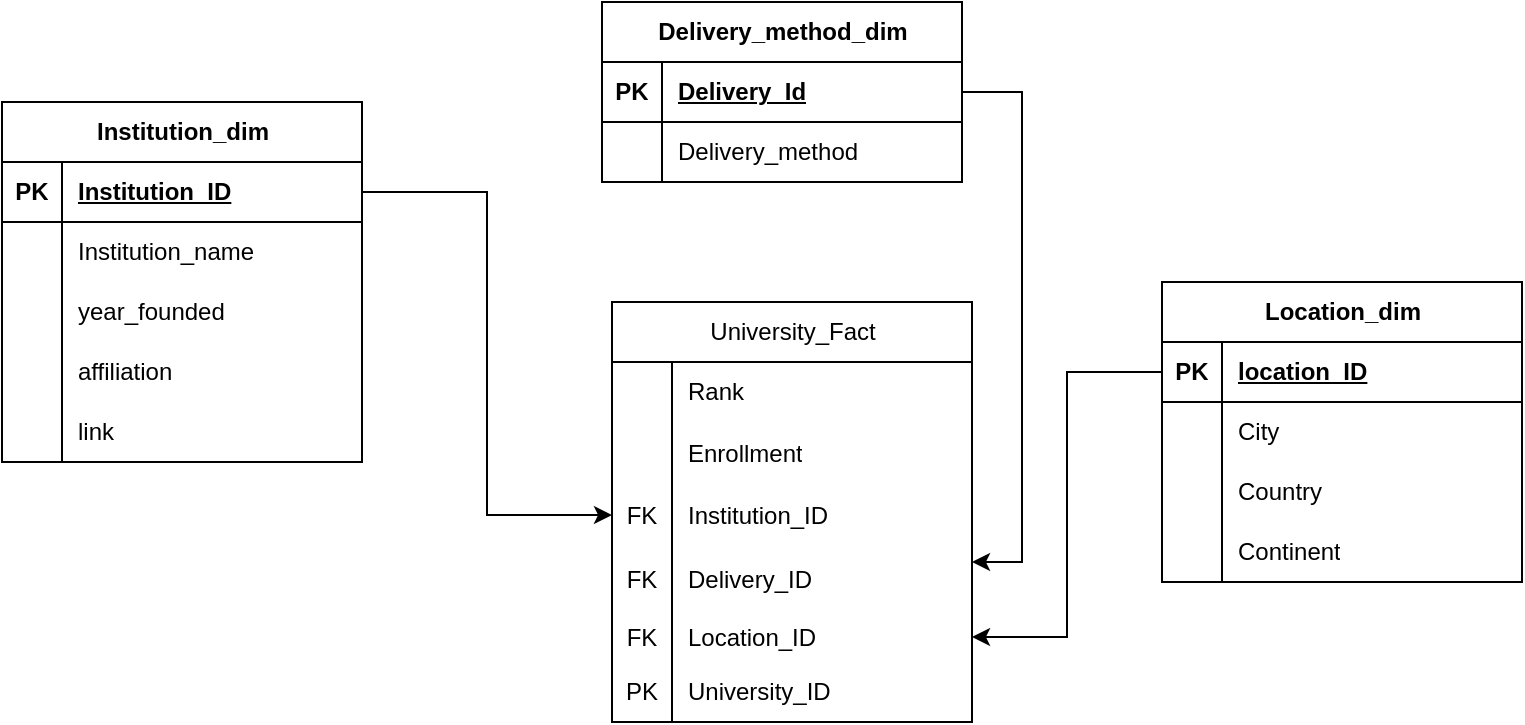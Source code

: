 <mxfile version="26.2.10">
  <diagram name="Page-1" id="CsTiFOvrvusl8Yrcn-xH">
    <mxGraphModel dx="788" dy="451" grid="1" gridSize="10" guides="1" tooltips="1" connect="1" arrows="1" fold="1" page="1" pageScale="1" pageWidth="850" pageHeight="1100" math="0" shadow="0">
      <root>
        <mxCell id="0" />
        <mxCell id="1" parent="0" />
        <mxCell id="fNcBESM8oVG93mw5LtQE-1" value="Institution_dim" style="shape=table;startSize=30;container=1;collapsible=1;childLayout=tableLayout;fixedRows=1;rowLines=0;fontStyle=1;align=center;resizeLast=1;html=1;" parent="1" vertex="1">
          <mxGeometry x="30" y="100" width="180" height="180" as="geometry" />
        </mxCell>
        <mxCell id="fNcBESM8oVG93mw5LtQE-2" value="" style="shape=tableRow;horizontal=0;startSize=0;swimlaneHead=0;swimlaneBody=0;fillColor=none;collapsible=0;dropTarget=0;points=[[0,0.5],[1,0.5]];portConstraint=eastwest;top=0;left=0;right=0;bottom=1;" parent="fNcBESM8oVG93mw5LtQE-1" vertex="1">
          <mxGeometry y="30" width="180" height="30" as="geometry" />
        </mxCell>
        <mxCell id="fNcBESM8oVG93mw5LtQE-3" value="PK" style="shape=partialRectangle;connectable=0;fillColor=none;top=0;left=0;bottom=0;right=0;fontStyle=1;overflow=hidden;whiteSpace=wrap;html=1;" parent="fNcBESM8oVG93mw5LtQE-2" vertex="1">
          <mxGeometry width="30" height="30" as="geometry">
            <mxRectangle width="30" height="30" as="alternateBounds" />
          </mxGeometry>
        </mxCell>
        <mxCell id="fNcBESM8oVG93mw5LtQE-4" value="Institution_ID" style="shape=partialRectangle;connectable=0;fillColor=none;top=0;left=0;bottom=0;right=0;align=left;spacingLeft=6;fontStyle=5;overflow=hidden;whiteSpace=wrap;html=1;" parent="fNcBESM8oVG93mw5LtQE-2" vertex="1">
          <mxGeometry x="30" width="150" height="30" as="geometry">
            <mxRectangle width="150" height="30" as="alternateBounds" />
          </mxGeometry>
        </mxCell>
        <mxCell id="fNcBESM8oVG93mw5LtQE-5" value="" style="shape=tableRow;horizontal=0;startSize=0;swimlaneHead=0;swimlaneBody=0;fillColor=none;collapsible=0;dropTarget=0;points=[[0,0.5],[1,0.5]];portConstraint=eastwest;top=0;left=0;right=0;bottom=0;" parent="fNcBESM8oVG93mw5LtQE-1" vertex="1">
          <mxGeometry y="60" width="180" height="30" as="geometry" />
        </mxCell>
        <mxCell id="fNcBESM8oVG93mw5LtQE-6" value="" style="shape=partialRectangle;connectable=0;fillColor=none;top=0;left=0;bottom=0;right=0;editable=1;overflow=hidden;whiteSpace=wrap;html=1;" parent="fNcBESM8oVG93mw5LtQE-5" vertex="1">
          <mxGeometry width="30" height="30" as="geometry">
            <mxRectangle width="30" height="30" as="alternateBounds" />
          </mxGeometry>
        </mxCell>
        <mxCell id="fNcBESM8oVG93mw5LtQE-7" value="Institution_name" style="shape=partialRectangle;connectable=0;fillColor=none;top=0;left=0;bottom=0;right=0;align=left;spacingLeft=6;overflow=hidden;whiteSpace=wrap;html=1;" parent="fNcBESM8oVG93mw5LtQE-5" vertex="1">
          <mxGeometry x="30" width="150" height="30" as="geometry">
            <mxRectangle width="150" height="30" as="alternateBounds" />
          </mxGeometry>
        </mxCell>
        <mxCell id="fNcBESM8oVG93mw5LtQE-8" value="" style="shape=tableRow;horizontal=0;startSize=0;swimlaneHead=0;swimlaneBody=0;fillColor=none;collapsible=0;dropTarget=0;points=[[0,0.5],[1,0.5]];portConstraint=eastwest;top=0;left=0;right=0;bottom=0;" parent="fNcBESM8oVG93mw5LtQE-1" vertex="1">
          <mxGeometry y="90" width="180" height="30" as="geometry" />
        </mxCell>
        <mxCell id="fNcBESM8oVG93mw5LtQE-9" value="" style="shape=partialRectangle;connectable=0;fillColor=none;top=0;left=0;bottom=0;right=0;editable=1;overflow=hidden;whiteSpace=wrap;html=1;" parent="fNcBESM8oVG93mw5LtQE-8" vertex="1">
          <mxGeometry width="30" height="30" as="geometry">
            <mxRectangle width="30" height="30" as="alternateBounds" />
          </mxGeometry>
        </mxCell>
        <mxCell id="fNcBESM8oVG93mw5LtQE-10" value="year_founded" style="shape=partialRectangle;connectable=0;fillColor=none;top=0;left=0;bottom=0;right=0;align=left;spacingLeft=6;overflow=hidden;whiteSpace=wrap;html=1;" parent="fNcBESM8oVG93mw5LtQE-8" vertex="1">
          <mxGeometry x="30" width="150" height="30" as="geometry">
            <mxRectangle width="150" height="30" as="alternateBounds" />
          </mxGeometry>
        </mxCell>
        <mxCell id="fNcBESM8oVG93mw5LtQE-11" value="" style="shape=tableRow;horizontal=0;startSize=0;swimlaneHead=0;swimlaneBody=0;fillColor=none;collapsible=0;dropTarget=0;points=[[0,0.5],[1,0.5]];portConstraint=eastwest;top=0;left=0;right=0;bottom=0;" parent="fNcBESM8oVG93mw5LtQE-1" vertex="1">
          <mxGeometry y="120" width="180" height="30" as="geometry" />
        </mxCell>
        <mxCell id="fNcBESM8oVG93mw5LtQE-12" value="" style="shape=partialRectangle;connectable=0;fillColor=none;top=0;left=0;bottom=0;right=0;editable=1;overflow=hidden;whiteSpace=wrap;html=1;" parent="fNcBESM8oVG93mw5LtQE-11" vertex="1">
          <mxGeometry width="30" height="30" as="geometry">
            <mxRectangle width="30" height="30" as="alternateBounds" />
          </mxGeometry>
        </mxCell>
        <mxCell id="fNcBESM8oVG93mw5LtQE-13" value="affiliation" style="shape=partialRectangle;connectable=0;fillColor=none;top=0;left=0;bottom=0;right=0;align=left;spacingLeft=6;overflow=hidden;whiteSpace=wrap;html=1;" parent="fNcBESM8oVG93mw5LtQE-11" vertex="1">
          <mxGeometry x="30" width="150" height="30" as="geometry">
            <mxRectangle width="150" height="30" as="alternateBounds" />
          </mxGeometry>
        </mxCell>
        <mxCell id="fNcBESM8oVG93mw5LtQE-66" value="" style="shape=tableRow;horizontal=0;startSize=0;swimlaneHead=0;swimlaneBody=0;fillColor=none;collapsible=0;dropTarget=0;points=[[0,0.5],[1,0.5]];portConstraint=eastwest;top=0;left=0;right=0;bottom=0;" parent="fNcBESM8oVG93mw5LtQE-1" vertex="1">
          <mxGeometry y="150" width="180" height="30" as="geometry" />
        </mxCell>
        <mxCell id="fNcBESM8oVG93mw5LtQE-67" value="" style="shape=partialRectangle;connectable=0;fillColor=none;top=0;left=0;bottom=0;right=0;editable=1;overflow=hidden;whiteSpace=wrap;html=1;" parent="fNcBESM8oVG93mw5LtQE-66" vertex="1">
          <mxGeometry width="30" height="30" as="geometry">
            <mxRectangle width="30" height="30" as="alternateBounds" />
          </mxGeometry>
        </mxCell>
        <mxCell id="fNcBESM8oVG93mw5LtQE-68" value="link" style="shape=partialRectangle;connectable=0;fillColor=none;top=0;left=0;bottom=0;right=0;align=left;spacingLeft=6;overflow=hidden;whiteSpace=wrap;html=1;" parent="fNcBESM8oVG93mw5LtQE-66" vertex="1">
          <mxGeometry x="30" width="150" height="30" as="geometry">
            <mxRectangle width="150" height="30" as="alternateBounds" />
          </mxGeometry>
        </mxCell>
        <mxCell id="fNcBESM8oVG93mw5LtQE-14" value="Delivery_method_dim" style="shape=table;startSize=30;container=1;collapsible=1;childLayout=tableLayout;fixedRows=1;rowLines=0;fontStyle=1;align=center;resizeLast=1;html=1;" parent="1" vertex="1">
          <mxGeometry x="330" y="50" width="180" height="90" as="geometry" />
        </mxCell>
        <mxCell id="fNcBESM8oVG93mw5LtQE-15" value="" style="shape=tableRow;horizontal=0;startSize=0;swimlaneHead=0;swimlaneBody=0;fillColor=none;collapsible=0;dropTarget=0;points=[[0,0.5],[1,0.5]];portConstraint=eastwest;top=0;left=0;right=0;bottom=1;" parent="fNcBESM8oVG93mw5LtQE-14" vertex="1">
          <mxGeometry y="30" width="180" height="30" as="geometry" />
        </mxCell>
        <mxCell id="fNcBESM8oVG93mw5LtQE-16" value="PK" style="shape=partialRectangle;connectable=0;fillColor=none;top=0;left=0;bottom=0;right=0;fontStyle=1;overflow=hidden;whiteSpace=wrap;html=1;" parent="fNcBESM8oVG93mw5LtQE-15" vertex="1">
          <mxGeometry width="30" height="30" as="geometry">
            <mxRectangle width="30" height="30" as="alternateBounds" />
          </mxGeometry>
        </mxCell>
        <mxCell id="fNcBESM8oVG93mw5LtQE-17" value="Delivery_Id" style="shape=partialRectangle;connectable=0;fillColor=none;top=0;left=0;bottom=0;right=0;align=left;spacingLeft=6;fontStyle=5;overflow=hidden;whiteSpace=wrap;html=1;" parent="fNcBESM8oVG93mw5LtQE-15" vertex="1">
          <mxGeometry x="30" width="150" height="30" as="geometry">
            <mxRectangle width="150" height="30" as="alternateBounds" />
          </mxGeometry>
        </mxCell>
        <mxCell id="fNcBESM8oVG93mw5LtQE-18" value="" style="shape=tableRow;horizontal=0;startSize=0;swimlaneHead=0;swimlaneBody=0;fillColor=none;collapsible=0;dropTarget=0;points=[[0,0.5],[1,0.5]];portConstraint=eastwest;top=0;left=0;right=0;bottom=0;" parent="fNcBESM8oVG93mw5LtQE-14" vertex="1">
          <mxGeometry y="60" width="180" height="30" as="geometry" />
        </mxCell>
        <mxCell id="fNcBESM8oVG93mw5LtQE-19" value="" style="shape=partialRectangle;connectable=0;fillColor=none;top=0;left=0;bottom=0;right=0;editable=1;overflow=hidden;whiteSpace=wrap;html=1;" parent="fNcBESM8oVG93mw5LtQE-18" vertex="1">
          <mxGeometry width="30" height="30" as="geometry">
            <mxRectangle width="30" height="30" as="alternateBounds" />
          </mxGeometry>
        </mxCell>
        <mxCell id="fNcBESM8oVG93mw5LtQE-20" value="Delivery_method" style="shape=partialRectangle;connectable=0;fillColor=none;top=0;left=0;bottom=0;right=0;align=left;spacingLeft=6;overflow=hidden;whiteSpace=wrap;html=1;" parent="fNcBESM8oVG93mw5LtQE-18" vertex="1">
          <mxGeometry x="30" width="150" height="30" as="geometry">
            <mxRectangle width="150" height="30" as="alternateBounds" />
          </mxGeometry>
        </mxCell>
        <mxCell id="fNcBESM8oVG93mw5LtQE-40" value="Location_dim" style="shape=table;startSize=30;container=1;collapsible=1;childLayout=tableLayout;fixedRows=1;rowLines=0;fontStyle=1;align=center;resizeLast=1;html=1;" parent="1" vertex="1">
          <mxGeometry x="610" y="190" width="180" height="150" as="geometry" />
        </mxCell>
        <mxCell id="fNcBESM8oVG93mw5LtQE-41" value="" style="shape=tableRow;horizontal=0;startSize=0;swimlaneHead=0;swimlaneBody=0;fillColor=none;collapsible=0;dropTarget=0;points=[[0,0.5],[1,0.5]];portConstraint=eastwest;top=0;left=0;right=0;bottom=1;" parent="fNcBESM8oVG93mw5LtQE-40" vertex="1">
          <mxGeometry y="30" width="180" height="30" as="geometry" />
        </mxCell>
        <mxCell id="fNcBESM8oVG93mw5LtQE-42" value="PK" style="shape=partialRectangle;connectable=0;fillColor=none;top=0;left=0;bottom=0;right=0;fontStyle=1;overflow=hidden;whiteSpace=wrap;html=1;" parent="fNcBESM8oVG93mw5LtQE-41" vertex="1">
          <mxGeometry width="30" height="30" as="geometry">
            <mxRectangle width="30" height="30" as="alternateBounds" />
          </mxGeometry>
        </mxCell>
        <mxCell id="fNcBESM8oVG93mw5LtQE-43" value="location_ID" style="shape=partialRectangle;connectable=0;fillColor=none;top=0;left=0;bottom=0;right=0;align=left;spacingLeft=6;fontStyle=5;overflow=hidden;whiteSpace=wrap;html=1;" parent="fNcBESM8oVG93mw5LtQE-41" vertex="1">
          <mxGeometry x="30" width="150" height="30" as="geometry">
            <mxRectangle width="150" height="30" as="alternateBounds" />
          </mxGeometry>
        </mxCell>
        <mxCell id="fNcBESM8oVG93mw5LtQE-44" value="" style="shape=tableRow;horizontal=0;startSize=0;swimlaneHead=0;swimlaneBody=0;fillColor=none;collapsible=0;dropTarget=0;points=[[0,0.5],[1,0.5]];portConstraint=eastwest;top=0;left=0;right=0;bottom=0;" parent="fNcBESM8oVG93mw5LtQE-40" vertex="1">
          <mxGeometry y="60" width="180" height="30" as="geometry" />
        </mxCell>
        <mxCell id="fNcBESM8oVG93mw5LtQE-45" value="" style="shape=partialRectangle;connectable=0;fillColor=none;top=0;left=0;bottom=0;right=0;editable=1;overflow=hidden;whiteSpace=wrap;html=1;" parent="fNcBESM8oVG93mw5LtQE-44" vertex="1">
          <mxGeometry width="30" height="30" as="geometry">
            <mxRectangle width="30" height="30" as="alternateBounds" />
          </mxGeometry>
        </mxCell>
        <mxCell id="fNcBESM8oVG93mw5LtQE-46" value="City" style="shape=partialRectangle;connectable=0;fillColor=none;top=0;left=0;bottom=0;right=0;align=left;spacingLeft=6;overflow=hidden;whiteSpace=wrap;html=1;" parent="fNcBESM8oVG93mw5LtQE-44" vertex="1">
          <mxGeometry x="30" width="150" height="30" as="geometry">
            <mxRectangle width="150" height="30" as="alternateBounds" />
          </mxGeometry>
        </mxCell>
        <mxCell id="fNcBESM8oVG93mw5LtQE-47" value="" style="shape=tableRow;horizontal=0;startSize=0;swimlaneHead=0;swimlaneBody=0;fillColor=none;collapsible=0;dropTarget=0;points=[[0,0.5],[1,0.5]];portConstraint=eastwest;top=0;left=0;right=0;bottom=0;" parent="fNcBESM8oVG93mw5LtQE-40" vertex="1">
          <mxGeometry y="90" width="180" height="30" as="geometry" />
        </mxCell>
        <mxCell id="fNcBESM8oVG93mw5LtQE-48" value="" style="shape=partialRectangle;connectable=0;fillColor=none;top=0;left=0;bottom=0;right=0;editable=1;overflow=hidden;whiteSpace=wrap;html=1;" parent="fNcBESM8oVG93mw5LtQE-47" vertex="1">
          <mxGeometry width="30" height="30" as="geometry">
            <mxRectangle width="30" height="30" as="alternateBounds" />
          </mxGeometry>
        </mxCell>
        <mxCell id="fNcBESM8oVG93mw5LtQE-49" value="Country" style="shape=partialRectangle;connectable=0;fillColor=none;top=0;left=0;bottom=0;right=0;align=left;spacingLeft=6;overflow=hidden;whiteSpace=wrap;html=1;" parent="fNcBESM8oVG93mw5LtQE-47" vertex="1">
          <mxGeometry x="30" width="150" height="30" as="geometry">
            <mxRectangle width="150" height="30" as="alternateBounds" />
          </mxGeometry>
        </mxCell>
        <mxCell id="fNcBESM8oVG93mw5LtQE-50" value="" style="shape=tableRow;horizontal=0;startSize=0;swimlaneHead=0;swimlaneBody=0;fillColor=none;collapsible=0;dropTarget=0;points=[[0,0.5],[1,0.5]];portConstraint=eastwest;top=0;left=0;right=0;bottom=0;" parent="fNcBESM8oVG93mw5LtQE-40" vertex="1">
          <mxGeometry y="120" width="180" height="30" as="geometry" />
        </mxCell>
        <mxCell id="fNcBESM8oVG93mw5LtQE-51" value="" style="shape=partialRectangle;connectable=0;fillColor=none;top=0;left=0;bottom=0;right=0;editable=1;overflow=hidden;whiteSpace=wrap;html=1;" parent="fNcBESM8oVG93mw5LtQE-50" vertex="1">
          <mxGeometry width="30" height="30" as="geometry">
            <mxRectangle width="30" height="30" as="alternateBounds" />
          </mxGeometry>
        </mxCell>
        <mxCell id="fNcBESM8oVG93mw5LtQE-52" value="Continent" style="shape=partialRectangle;connectable=0;fillColor=none;top=0;left=0;bottom=0;right=0;align=left;spacingLeft=6;overflow=hidden;whiteSpace=wrap;html=1;" parent="fNcBESM8oVG93mw5LtQE-50" vertex="1">
          <mxGeometry x="30" width="150" height="30" as="geometry">
            <mxRectangle width="150" height="30" as="alternateBounds" />
          </mxGeometry>
        </mxCell>
        <mxCell id="fNcBESM8oVG93mw5LtQE-121" style="edgeStyle=orthogonalEdgeStyle;rounded=0;orthogonalLoop=1;jettySize=auto;html=1;entryX=0;entryY=0.5;entryDx=0;entryDy=0;" parent="1" source="fNcBESM8oVG93mw5LtQE-2" target="fNcBESM8oVG93mw5LtQE-73" edge="1">
          <mxGeometry relative="1" as="geometry" />
        </mxCell>
        <mxCell id="fNcBESM8oVG93mw5LtQE-123" style="edgeStyle=orthogonalEdgeStyle;rounded=0;orthogonalLoop=1;jettySize=auto;html=1;" parent="1" source="fNcBESM8oVG93mw5LtQE-41" target="fNcBESM8oVG93mw5LtQE-117" edge="1">
          <mxGeometry relative="1" as="geometry" />
        </mxCell>
        <mxCell id="fNcBESM8oVG93mw5LtQE-124" style="edgeStyle=orthogonalEdgeStyle;rounded=0;orthogonalLoop=1;jettySize=auto;html=1;entryX=1;entryY=0.242;entryDx=0;entryDy=0;entryPerimeter=0;" parent="1" source="fNcBESM8oVG93mw5LtQE-15" target="fNcBESM8oVG93mw5LtQE-63" edge="1">
          <mxGeometry relative="1" as="geometry">
            <Array as="points">
              <mxPoint x="540" y="95" />
              <mxPoint x="540" y="330" />
            </Array>
          </mxGeometry>
        </mxCell>
        <mxCell id="fNcBESM8oVG93mw5LtQE-53" value="University_Fact" style="shape=table;startSize=30;container=1;collapsible=1;childLayout=tableLayout;fixedRows=0;rowLines=0;align=center;resizeLast=1;html=1;" parent="1" vertex="1">
          <mxGeometry x="335" y="200" width="180" height="210" as="geometry" />
        </mxCell>
        <mxCell id="fNcBESM8oVG93mw5LtQE-57" value="" style="shape=tableRow;horizontal=0;startSize=0;swimlaneHead=0;swimlaneBody=0;fillColor=none;collapsible=0;dropTarget=0;points=[[0,0.5],[1,0.5]];portConstraint=eastwest;top=0;left=0;right=0;bottom=0;" parent="fNcBESM8oVG93mw5LtQE-53" vertex="1">
          <mxGeometry y="30" width="180" height="30" as="geometry" />
        </mxCell>
        <mxCell id="fNcBESM8oVG93mw5LtQE-58" value="" style="shape=partialRectangle;connectable=0;fillColor=none;top=0;left=0;bottom=0;right=0;editable=1;overflow=hidden;whiteSpace=wrap;html=1;" parent="fNcBESM8oVG93mw5LtQE-57" vertex="1">
          <mxGeometry width="30" height="30" as="geometry">
            <mxRectangle width="30" height="30" as="alternateBounds" />
          </mxGeometry>
        </mxCell>
        <mxCell id="fNcBESM8oVG93mw5LtQE-59" value="Rank" style="shape=partialRectangle;connectable=0;fillColor=none;top=0;left=0;bottom=0;right=0;align=left;spacingLeft=6;overflow=hidden;whiteSpace=wrap;html=1;" parent="fNcBESM8oVG93mw5LtQE-57" vertex="1">
          <mxGeometry x="30" width="150" height="30" as="geometry">
            <mxRectangle width="150" height="30" as="alternateBounds" />
          </mxGeometry>
        </mxCell>
        <mxCell id="fNcBESM8oVG93mw5LtQE-60" value="" style="shape=tableRow;horizontal=0;startSize=0;swimlaneHead=0;swimlaneBody=0;fillColor=none;collapsible=0;dropTarget=0;points=[[0,0.5],[1,0.5]];portConstraint=eastwest;top=0;left=0;right=0;bottom=0;" parent="fNcBESM8oVG93mw5LtQE-53" vertex="1">
          <mxGeometry y="60" width="180" height="31" as="geometry" />
        </mxCell>
        <mxCell id="fNcBESM8oVG93mw5LtQE-61" value="" style="shape=partialRectangle;connectable=0;fillColor=none;top=0;left=0;bottom=0;right=0;editable=1;overflow=hidden;whiteSpace=wrap;html=1;" parent="fNcBESM8oVG93mw5LtQE-60" vertex="1">
          <mxGeometry width="30" height="31" as="geometry">
            <mxRectangle width="30" height="31" as="alternateBounds" />
          </mxGeometry>
        </mxCell>
        <mxCell id="fNcBESM8oVG93mw5LtQE-62" value="Enrollment" style="shape=partialRectangle;connectable=0;fillColor=none;top=0;left=0;bottom=0;right=0;align=left;spacingLeft=6;overflow=hidden;whiteSpace=wrap;html=1;" parent="fNcBESM8oVG93mw5LtQE-60" vertex="1">
          <mxGeometry x="30" width="150" height="31" as="geometry">
            <mxRectangle width="150" height="31" as="alternateBounds" />
          </mxGeometry>
        </mxCell>
        <mxCell id="fNcBESM8oVG93mw5LtQE-73" value="" style="shape=tableRow;horizontal=0;startSize=0;swimlaneHead=0;swimlaneBody=0;fillColor=none;collapsible=0;dropTarget=0;points=[[0,0.5],[1,0.5]];portConstraint=eastwest;top=0;left=0;right=0;bottom=0;" parent="fNcBESM8oVG93mw5LtQE-53" vertex="1">
          <mxGeometry y="91" width="180" height="31" as="geometry" />
        </mxCell>
        <mxCell id="fNcBESM8oVG93mw5LtQE-74" value="FK" style="shape=partialRectangle;connectable=0;fillColor=none;top=0;left=0;bottom=0;right=0;editable=1;overflow=hidden;whiteSpace=wrap;html=1;" parent="fNcBESM8oVG93mw5LtQE-73" vertex="1">
          <mxGeometry width="30" height="31" as="geometry">
            <mxRectangle width="30" height="31" as="alternateBounds" />
          </mxGeometry>
        </mxCell>
        <mxCell id="fNcBESM8oVG93mw5LtQE-75" value="Institution_ID" style="shape=partialRectangle;connectable=0;fillColor=none;top=0;left=0;bottom=0;right=0;align=left;spacingLeft=6;overflow=hidden;whiteSpace=wrap;html=1;" parent="fNcBESM8oVG93mw5LtQE-73" vertex="1">
          <mxGeometry x="30" width="150" height="31" as="geometry">
            <mxRectangle width="150" height="31" as="alternateBounds" />
          </mxGeometry>
        </mxCell>
        <mxCell id="fNcBESM8oVG93mw5LtQE-63" value="" style="shape=tableRow;horizontal=0;startSize=0;swimlaneHead=0;swimlaneBody=0;fillColor=none;collapsible=0;dropTarget=0;points=[[0,0.5],[1,0.5]];portConstraint=eastwest;top=0;left=0;right=0;bottom=0;" parent="fNcBESM8oVG93mw5LtQE-53" vertex="1">
          <mxGeometry y="122" width="180" height="33" as="geometry" />
        </mxCell>
        <mxCell id="fNcBESM8oVG93mw5LtQE-64" value="FK" style="shape=partialRectangle;connectable=0;fillColor=none;top=0;left=0;bottom=0;right=0;editable=1;overflow=hidden;whiteSpace=wrap;html=1;" parent="fNcBESM8oVG93mw5LtQE-63" vertex="1">
          <mxGeometry width="30" height="33" as="geometry">
            <mxRectangle width="30" height="33" as="alternateBounds" />
          </mxGeometry>
        </mxCell>
        <mxCell id="fNcBESM8oVG93mw5LtQE-65" value="Delivery_ID" style="shape=partialRectangle;connectable=0;fillColor=none;top=0;left=0;bottom=0;right=0;align=left;spacingLeft=6;overflow=hidden;whiteSpace=wrap;html=1;" parent="fNcBESM8oVG93mw5LtQE-63" vertex="1">
          <mxGeometry x="30" width="150" height="33" as="geometry">
            <mxRectangle width="150" height="33" as="alternateBounds" />
          </mxGeometry>
        </mxCell>
        <mxCell id="fNcBESM8oVG93mw5LtQE-117" value="" style="shape=tableRow;horizontal=0;startSize=0;swimlaneHead=0;swimlaneBody=0;fillColor=none;collapsible=0;dropTarget=0;points=[[0,0.5],[1,0.5]];portConstraint=eastwest;top=0;left=0;right=0;bottom=0;" parent="fNcBESM8oVG93mw5LtQE-53" vertex="1">
          <mxGeometry y="155" width="180" height="25" as="geometry" />
        </mxCell>
        <mxCell id="fNcBESM8oVG93mw5LtQE-118" value="FK" style="shape=partialRectangle;connectable=0;fillColor=none;top=0;left=0;bottom=0;right=0;editable=1;overflow=hidden;whiteSpace=wrap;html=1;" parent="fNcBESM8oVG93mw5LtQE-117" vertex="1">
          <mxGeometry width="30" height="25" as="geometry">
            <mxRectangle width="30" height="25" as="alternateBounds" />
          </mxGeometry>
        </mxCell>
        <mxCell id="fNcBESM8oVG93mw5LtQE-119" value="Location_ID" style="shape=partialRectangle;connectable=0;fillColor=none;top=0;left=0;bottom=0;right=0;align=left;spacingLeft=6;overflow=hidden;whiteSpace=wrap;html=1;" parent="fNcBESM8oVG93mw5LtQE-117" vertex="1">
          <mxGeometry x="30" width="150" height="25" as="geometry">
            <mxRectangle width="150" height="25" as="alternateBounds" />
          </mxGeometry>
        </mxCell>
        <mxCell id="BpBQW7vr5uwKoC14Wd7Q-1" value="" style="shape=tableRow;horizontal=0;startSize=0;swimlaneHead=0;swimlaneBody=0;fillColor=none;collapsible=0;dropTarget=0;points=[[0,0.5],[1,0.5]];portConstraint=eastwest;top=0;left=0;right=0;bottom=0;" vertex="1" parent="fNcBESM8oVG93mw5LtQE-53">
          <mxGeometry y="180" width="180" height="30" as="geometry" />
        </mxCell>
        <mxCell id="BpBQW7vr5uwKoC14Wd7Q-2" value="PK" style="shape=partialRectangle;connectable=0;fillColor=none;top=0;left=0;bottom=0;right=0;editable=1;overflow=hidden;whiteSpace=wrap;html=1;" vertex="1" parent="BpBQW7vr5uwKoC14Wd7Q-1">
          <mxGeometry width="30" height="30" as="geometry">
            <mxRectangle width="30" height="30" as="alternateBounds" />
          </mxGeometry>
        </mxCell>
        <mxCell id="BpBQW7vr5uwKoC14Wd7Q-3" value="University_ID" style="shape=partialRectangle;connectable=0;fillColor=none;top=0;left=0;bottom=0;right=0;align=left;spacingLeft=6;overflow=hidden;whiteSpace=wrap;html=1;" vertex="1" parent="BpBQW7vr5uwKoC14Wd7Q-1">
          <mxGeometry x="30" width="150" height="30" as="geometry">
            <mxRectangle width="150" height="30" as="alternateBounds" />
          </mxGeometry>
        </mxCell>
      </root>
    </mxGraphModel>
  </diagram>
</mxfile>
